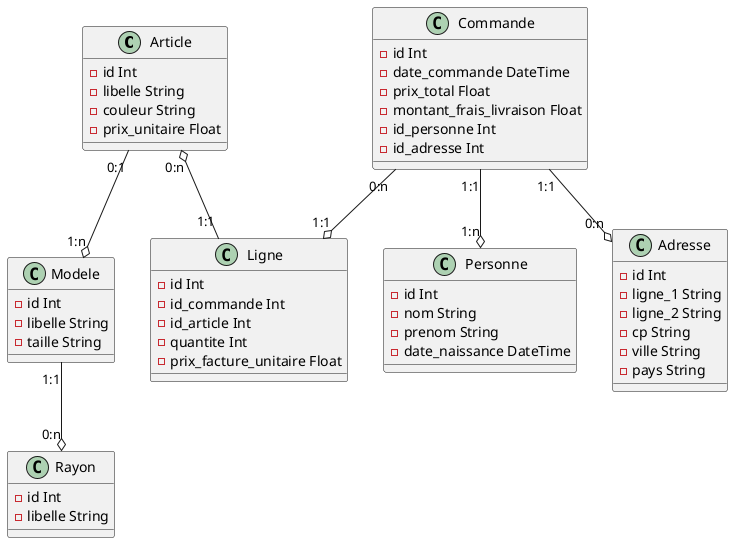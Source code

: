 @startuml Class Article

class Article {
    - id Int
    - libelle String
    - couleur String 
    - prix_unitaire Float
}

class Modele{
    - id Int
    - libelle String
    - taille String 
}

class Rayon{
    - id Int
    - libelle String 
}

class Personne{
    - id Int
    - nom String
    - prenom String
    - date_naissance DateTime 
}

class Adresse{
    - id Int
    - ligne_1 String
    - ligne_2 String
    - cp String
    - ville String
    - pays String
}

class Commande{
    - id Int
    - date_commande DateTime
    - prix_total Float
    - montant_frais_livraison Float
    - id_personne Int
    - id_adresse Int
}

class Ligne{
    - id Int
    - id_commande Int
    - id_article Int
    - quantite Int
    - prix_facture_unitaire Float
}


Article "0:1" --o "1:n" Modele
Modele "1:1" --o "0:n" Rayon

Article "0:n" o-- "1:1" Ligne

Commande "1:1" --o "1:n" Personne
Commande "0:n" --o "1:1" Ligne
Commande "1:1" --o "0:n" Adresse

@enduml